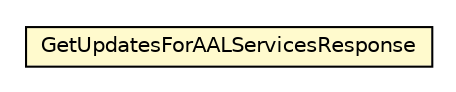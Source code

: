 #!/usr/local/bin/dot
#
# Class diagram 
# Generated by UMLGraph version R5_6-24-gf6e263 (http://www.umlgraph.org/)
#

digraph G {
	edge [fontname="Helvetica",fontsize=10,labelfontname="Helvetica",labelfontsize=10];
	node [fontname="Helvetica",fontsize=10,shape=plaintext];
	nodesep=0.25;
	ranksep=0.5;
	// org.universAAL.commerce.ustore.tools.GetUpdatesForAALServicesResponse
	c58659 [label=<<table title="org.universAAL.commerce.ustore.tools.GetUpdatesForAALServicesResponse" border="0" cellborder="1" cellspacing="0" cellpadding="2" port="p" bgcolor="lemonChiffon" href="./GetUpdatesForAALServicesResponse.html">
		<tr><td><table border="0" cellspacing="0" cellpadding="1">
<tr><td align="center" balign="center"> GetUpdatesForAALServicesResponse </td></tr>
		</table></td></tr>
		</table>>, URL="./GetUpdatesForAALServicesResponse.html", fontname="Helvetica", fontcolor="black", fontsize=10.0];
}

